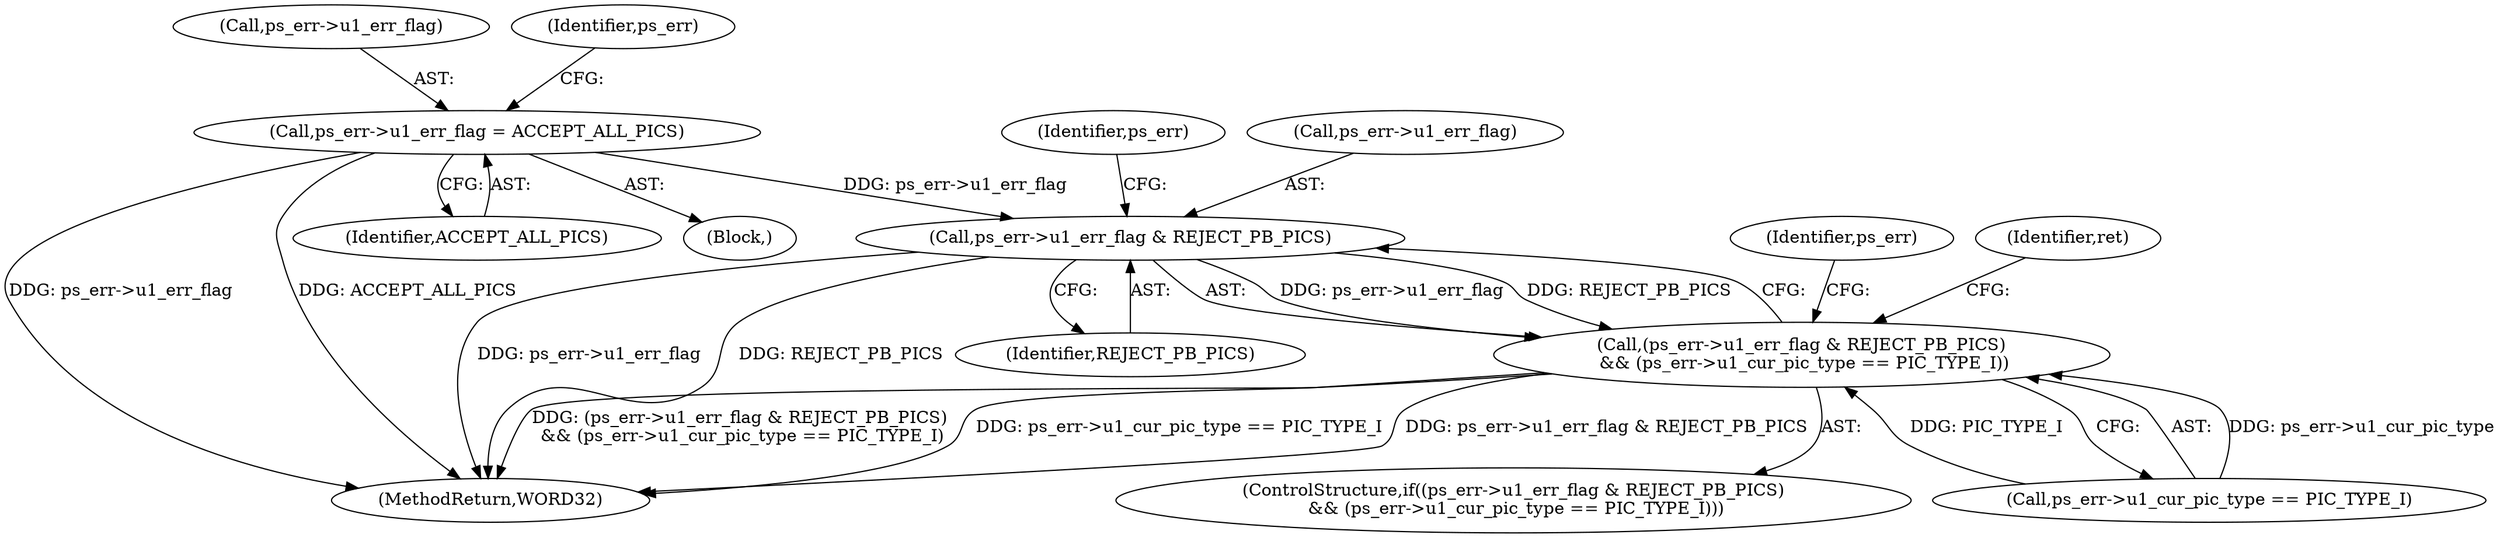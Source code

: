 digraph "0_Android_a78887bcffbc2995cf9ed72e0697acf560875e9e_2@pointer" {
"1002553" [label="(Call,ps_err->u1_err_flag & REJECT_PB_PICS)"];
"1001772" [label="(Call,ps_err->u1_err_flag = ACCEPT_ALL_PICS)"];
"1002552" [label="(Call,(ps_err->u1_err_flag & REJECT_PB_PICS)\n && (ps_err->u1_cur_pic_type == PIC_TYPE_I))"];
"1001771" [label="(Block,)"];
"1002552" [label="(Call,(ps_err->u1_err_flag & REJECT_PB_PICS)\n && (ps_err->u1_cur_pic_type == PIC_TYPE_I))"];
"1001773" [label="(Call,ps_err->u1_err_flag)"];
"1001779" [label="(Identifier,ps_err)"];
"1002571" [label="(MethodReturn,WORD32)"];
"1002557" [label="(Identifier,REJECT_PB_PICS)"];
"1002551" [label="(ControlStructure,if((ps_err->u1_err_flag & REJECT_PB_PICS)\n && (ps_err->u1_cur_pic_type == PIC_TYPE_I)))"];
"1002560" [label="(Identifier,ps_err)"];
"1001776" [label="(Identifier,ACCEPT_ALL_PICS)"];
"1002553" [label="(Call,ps_err->u1_err_flag & REJECT_PB_PICS)"];
"1002558" [label="(Call,ps_err->u1_cur_pic_type == PIC_TYPE_I)"];
"1002566" [label="(Identifier,ps_err)"];
"1001772" [label="(Call,ps_err->u1_err_flag = ACCEPT_ALL_PICS)"];
"1002570" [label="(Identifier,ret)"];
"1002554" [label="(Call,ps_err->u1_err_flag)"];
"1002553" -> "1002552"  [label="AST: "];
"1002553" -> "1002557"  [label="CFG: "];
"1002554" -> "1002553"  [label="AST: "];
"1002557" -> "1002553"  [label="AST: "];
"1002560" -> "1002553"  [label="CFG: "];
"1002552" -> "1002553"  [label="CFG: "];
"1002553" -> "1002571"  [label="DDG: ps_err->u1_err_flag"];
"1002553" -> "1002571"  [label="DDG: REJECT_PB_PICS"];
"1002553" -> "1002552"  [label="DDG: ps_err->u1_err_flag"];
"1002553" -> "1002552"  [label="DDG: REJECT_PB_PICS"];
"1001772" -> "1002553"  [label="DDG: ps_err->u1_err_flag"];
"1001772" -> "1001771"  [label="AST: "];
"1001772" -> "1001776"  [label="CFG: "];
"1001773" -> "1001772"  [label="AST: "];
"1001776" -> "1001772"  [label="AST: "];
"1001779" -> "1001772"  [label="CFG: "];
"1001772" -> "1002571"  [label="DDG: ps_err->u1_err_flag"];
"1001772" -> "1002571"  [label="DDG: ACCEPT_ALL_PICS"];
"1002552" -> "1002551"  [label="AST: "];
"1002552" -> "1002558"  [label="CFG: "];
"1002558" -> "1002552"  [label="AST: "];
"1002566" -> "1002552"  [label="CFG: "];
"1002570" -> "1002552"  [label="CFG: "];
"1002552" -> "1002571"  [label="DDG: (ps_err->u1_err_flag & REJECT_PB_PICS)\n && (ps_err->u1_cur_pic_type == PIC_TYPE_I)"];
"1002552" -> "1002571"  [label="DDG: ps_err->u1_cur_pic_type == PIC_TYPE_I"];
"1002552" -> "1002571"  [label="DDG: ps_err->u1_err_flag & REJECT_PB_PICS"];
"1002558" -> "1002552"  [label="DDG: ps_err->u1_cur_pic_type"];
"1002558" -> "1002552"  [label="DDG: PIC_TYPE_I"];
}
